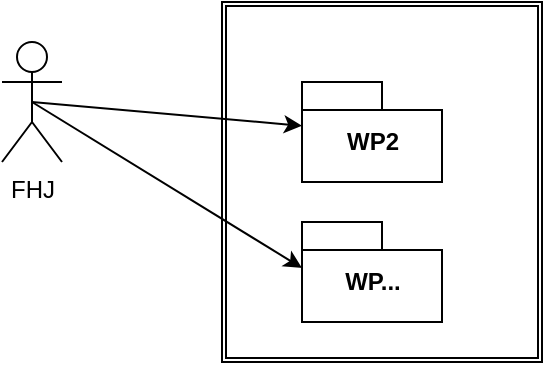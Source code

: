 <mxfile version="13.6.6" type="github" pages="2"><diagram id="6GO7GHe2MZ-BVsixeAfr" name="Page-1"><mxGraphModel dx="1422" dy="745" grid="1" gridSize="10" guides="1" tooltips="1" connect="1" arrows="1" fold="1" page="1" pageScale="1" pageWidth="827" pageHeight="1169" math="0" shadow="0"><root><mxCell id="0"/><mxCell id="1" parent="0"/><mxCell id="RcWpgSypXFGCVt3A1Mbz-5" value="" style="shape=ext;double=1;rounded=0;whiteSpace=wrap;html=1;" parent="1" vertex="1"><mxGeometry x="150" y="30" width="160" height="180" as="geometry"/></mxCell><mxCell id="RcWpgSypXFGCVt3A1Mbz-14" value="" style="edgeStyle=none;rounded=0;orthogonalLoop=1;jettySize=auto;html=1;exitX=0.5;exitY=0.5;exitDx=0;exitDy=0;exitPerimeter=0;" parent="1" source="RcWpgSypXFGCVt3A1Mbz-1" target="RcWpgSypXFGCVt3A1Mbz-3" edge="1"><mxGeometry relative="1" as="geometry"/></mxCell><mxCell id="RcWpgSypXFGCVt3A1Mbz-16" style="edgeStyle=none;rounded=0;orthogonalLoop=1;jettySize=auto;html=1;exitX=0.5;exitY=0.5;exitDx=0;exitDy=0;exitPerimeter=0;entryX=0;entryY=0;entryDx=0;entryDy=23;entryPerimeter=0;" parent="1" source="RcWpgSypXFGCVt3A1Mbz-1" target="RcWpgSypXFGCVt3A1Mbz-4" edge="1"><mxGeometry relative="1" as="geometry"/></mxCell><mxCell id="RcWpgSypXFGCVt3A1Mbz-1" value="FHJ" style="shape=umlActor;verticalLabelPosition=bottom;verticalAlign=top;html=1;" parent="1" vertex="1"><mxGeometry x="40" y="50" width="30" height="60" as="geometry"/></mxCell><UserObject label="WP2" link="data:page/id,eFvE6PBnOqW4uRFCTAup" id="RcWpgSypXFGCVt3A1Mbz-3"><mxCell style="shape=folder;fontStyle=1;spacingTop=10;tabWidth=40;tabHeight=14;tabPosition=left;html=1;" parent="1" vertex="1"><mxGeometry x="190" y="70" width="70" height="50" as="geometry"/></mxCell></UserObject><mxCell id="RcWpgSypXFGCVt3A1Mbz-4" value="WP..." style="shape=folder;fontStyle=1;spacingTop=10;tabWidth=40;tabHeight=14;tabPosition=left;html=1;" parent="1" vertex="1"><mxGeometry x="190" y="140" width="70" height="50" as="geometry"/></mxCell></root></mxGraphModel></diagram><diagram id="eFvE6PBnOqW4uRFCTAup" name="Page-2"><mxGraphModel dx="1422" dy="745" grid="1" gridSize="10" guides="1" tooltips="1" connect="1" arrows="1" fold="1" page="1" pageScale="1" pageWidth="827" pageHeight="1169" math="0" shadow="0"><root><mxCell id="5mDhbqWaWKf9fXVogcUS-0"/><mxCell id="5mDhbqWaWKf9fXVogcUS-1" parent="5mDhbqWaWKf9fXVogcUS-0"/><mxCell id="r4s6VvMlKM_6fK_s6qR0-3" value="Scanning" style="shape=umlFrame;whiteSpace=wrap;html=1;" parent="5mDhbqWaWKf9fXVogcUS-1" vertex="1"><mxGeometry x="50" y="65" width="630" height="200" as="geometry"/></mxCell><mxCell id="r4s6VvMlKM_6fK_s6qR0-0" value="BBB&amp;nbsp;" style="verticalAlign=top;align=left;spacingTop=8;spacingLeft=2;spacingRight=12;shape=cube;size=10;direction=south;fontStyle=4;html=1;" parent="5mDhbqWaWKf9fXVogcUS-1" vertex="1"><mxGeometry x="80" y="120" width="150" height="90" as="geometry"/></mxCell><mxCell id="r4s6VvMlKM_6fK_s6qR0-1" value="BBB&amp;nbsp;" style="verticalAlign=top;align=left;spacingTop=8;spacingLeft=2;spacingRight=12;shape=cube;size=10;direction=south;fontStyle=4;html=1;" parent="5mDhbqWaWKf9fXVogcUS-1" vertex="1"><mxGeometry x="250" y="120" width="150" height="90" as="geometry"/></mxCell><mxCell id="r4s6VvMlKM_6fK_s6qR0-2" value="BBB&amp;nbsp;" style="verticalAlign=top;align=left;spacingTop=8;spacingLeft=2;spacingRight=12;shape=cube;size=10;direction=south;fontStyle=4;html=1;" parent="5mDhbqWaWKf9fXVogcUS-1" vertex="1"><mxGeometry x="420" y="120" width="150" height="90" as="geometry"/></mxCell></root></mxGraphModel></diagram></mxfile>